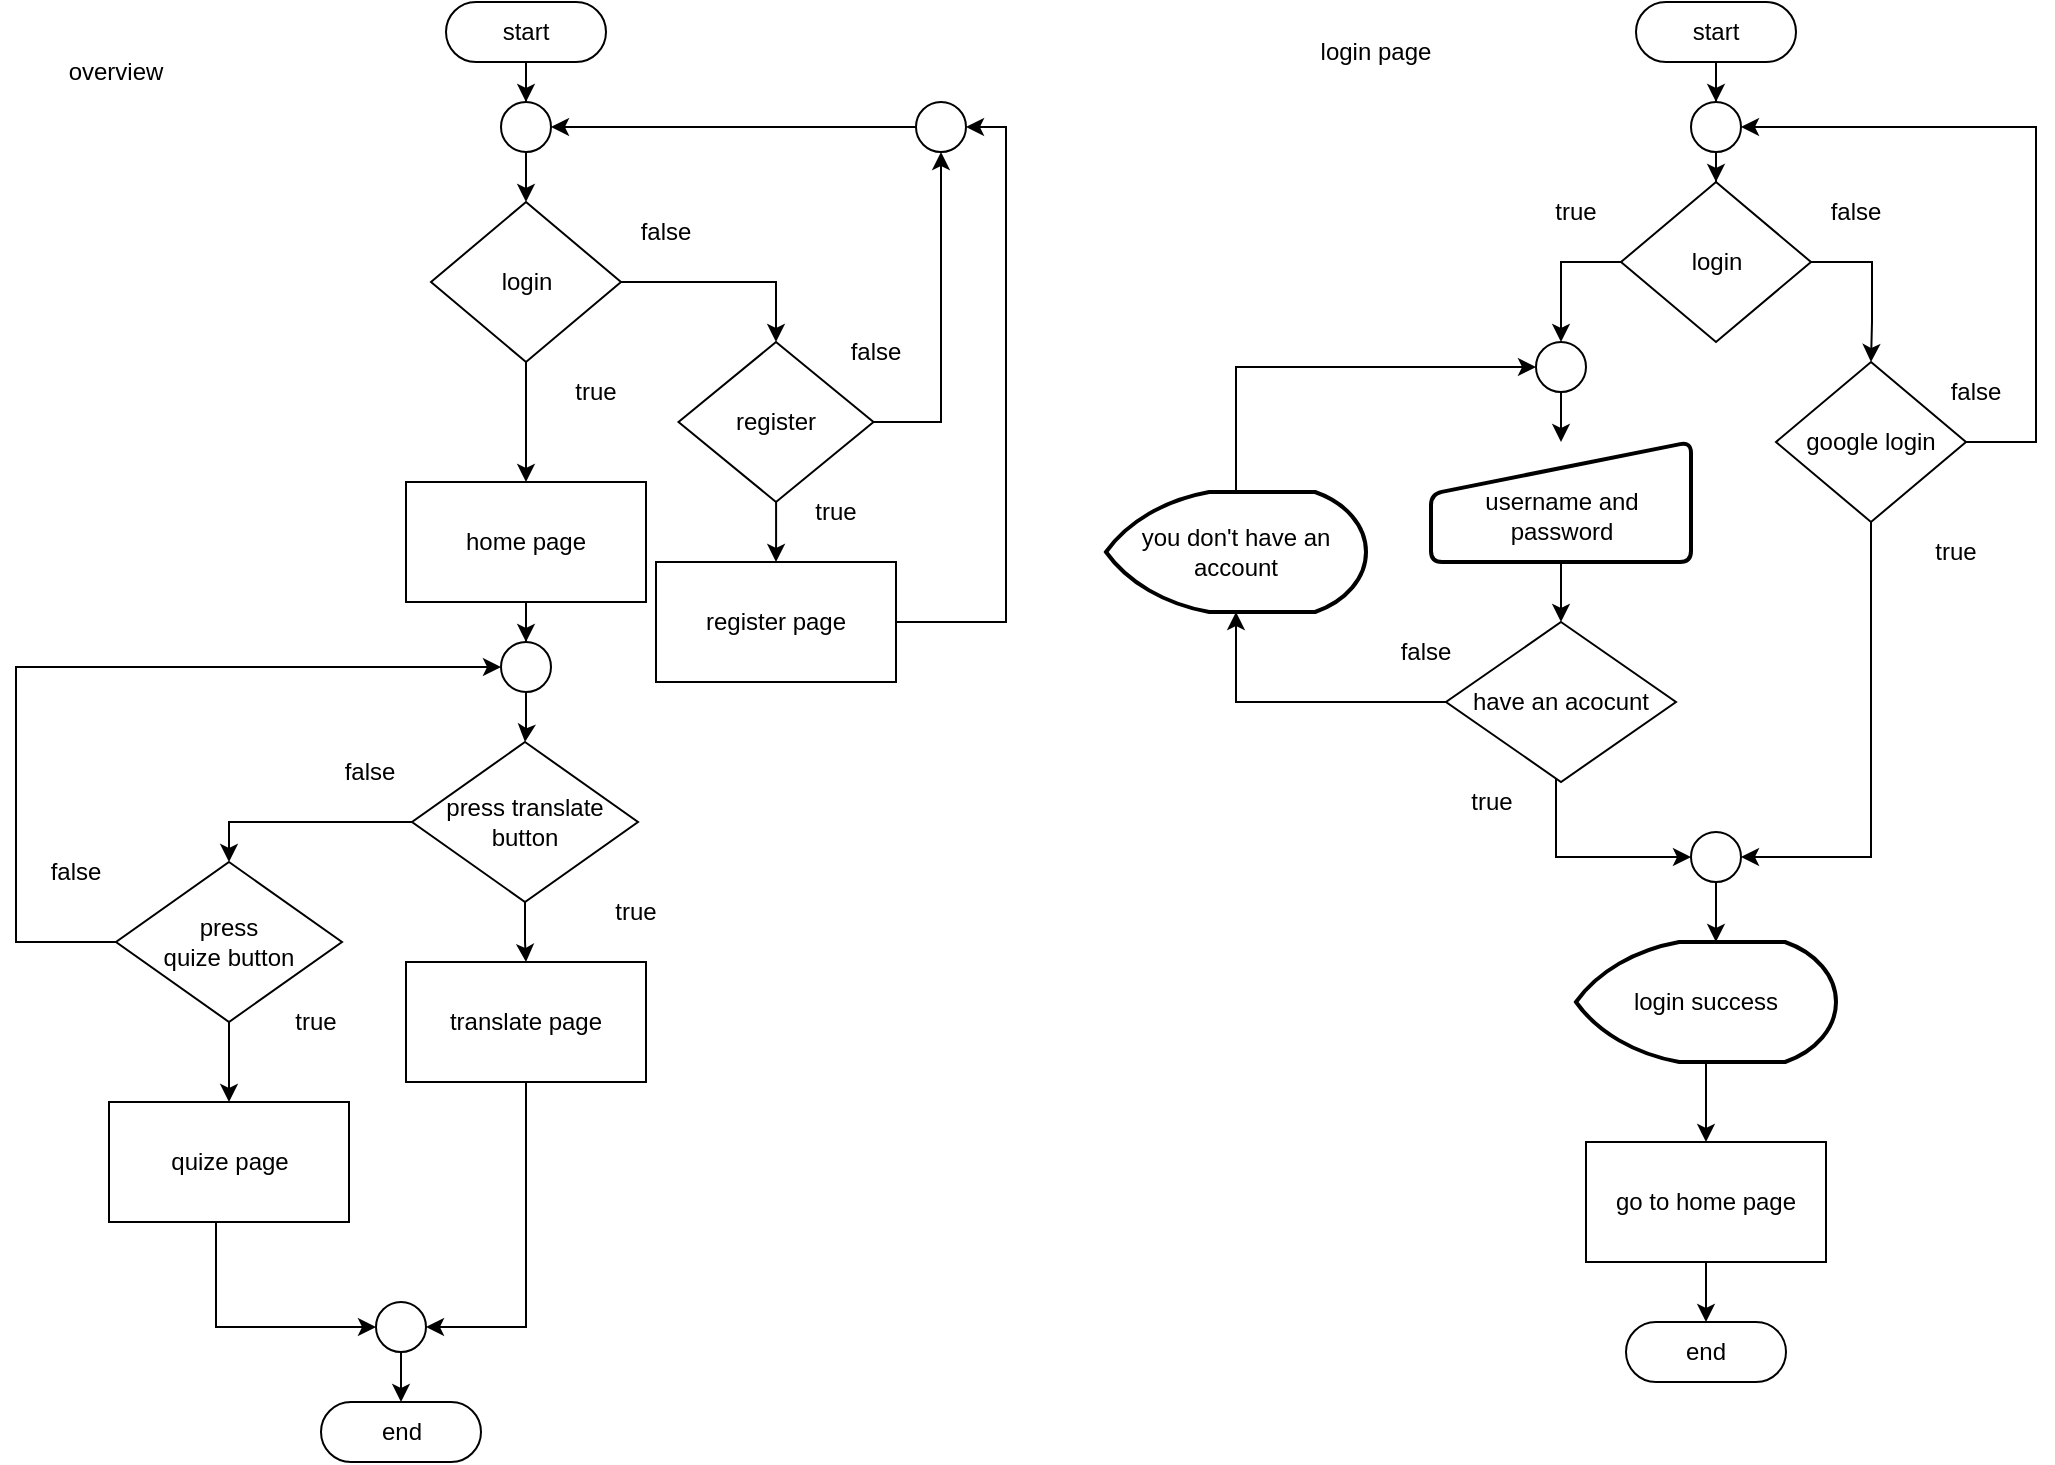 <mxfile version="21.6.5" type="device" pages="4">
  <diagram id="CnWZChiVGVAzHqq9hN5u" name="หน้า-1">
    <mxGraphModel dx="1316" dy="632" grid="1" gridSize="10" guides="1" tooltips="1" connect="1" arrows="1" fold="1" page="1" pageScale="1" pageWidth="1169" pageHeight="827" math="0" shadow="0">
      <root>
        <mxCell id="0" />
        <mxCell id="1" parent="0" />
        <mxCell id="aFffUZDrHi4E1gT503Uq-13" value="" style="edgeStyle=orthogonalEdgeStyle;rounded=0;orthogonalLoop=1;jettySize=auto;html=1;" parent="1" source="aFffUZDrHi4E1gT503Uq-1" target="aFffUZDrHi4E1gT503Uq-12" edge="1">
          <mxGeometry relative="1" as="geometry" />
        </mxCell>
        <mxCell id="aFffUZDrHi4E1gT503Uq-1" value="start" style="html=1;dashed=0;whiteSpace=wrap;shape=mxgraph.dfd.start" parent="1" vertex="1">
          <mxGeometry x="225" y="30" width="80" height="30" as="geometry" />
        </mxCell>
        <mxCell id="aFffUZDrHi4E1gT503Uq-18" style="edgeStyle=orthogonalEdgeStyle;rounded=0;orthogonalLoop=1;jettySize=auto;html=1;entryX=0.5;entryY=0;entryDx=0;entryDy=0;" parent="1" source="aFffUZDrHi4E1gT503Uq-11" target="aFffUZDrHi4E1gT503Uq-15" edge="1">
          <mxGeometry relative="1" as="geometry">
            <Array as="points">
              <mxPoint x="390" y="170" />
            </Array>
          </mxGeometry>
        </mxCell>
        <mxCell id="aFffUZDrHi4E1gT503Uq-30" style="edgeStyle=orthogonalEdgeStyle;rounded=0;orthogonalLoop=1;jettySize=auto;html=1;entryX=0.5;entryY=0;entryDx=0;entryDy=0;" parent="1" source="aFffUZDrHi4E1gT503Uq-11" target="aFffUZDrHi4E1gT503Uq-29" edge="1">
          <mxGeometry relative="1" as="geometry" />
        </mxCell>
        <mxCell id="aFffUZDrHi4E1gT503Uq-11" value="login" style="rhombus;whiteSpace=wrap;html=1;dashed=0;" parent="1" vertex="1">
          <mxGeometry x="217.5" y="130" width="95" height="80" as="geometry" />
        </mxCell>
        <mxCell id="aFffUZDrHi4E1gT503Uq-14" value="" style="edgeStyle=orthogonalEdgeStyle;rounded=0;orthogonalLoop=1;jettySize=auto;html=1;" parent="1" source="aFffUZDrHi4E1gT503Uq-12" target="aFffUZDrHi4E1gT503Uq-11" edge="1">
          <mxGeometry relative="1" as="geometry" />
        </mxCell>
        <mxCell id="aFffUZDrHi4E1gT503Uq-12" value="" style="ellipse;whiteSpace=wrap;html=1;dashed=0;" parent="1" vertex="1">
          <mxGeometry x="252.5" y="80" width="25" height="25" as="geometry" />
        </mxCell>
        <mxCell id="aFffUZDrHi4E1gT503Uq-20" value="" style="edgeStyle=orthogonalEdgeStyle;rounded=0;orthogonalLoop=1;jettySize=auto;html=1;" parent="1" source="aFffUZDrHi4E1gT503Uq-15" target="aFffUZDrHi4E1gT503Uq-19" edge="1">
          <mxGeometry relative="1" as="geometry" />
        </mxCell>
        <mxCell id="aFffUZDrHi4E1gT503Uq-26" style="edgeStyle=orthogonalEdgeStyle;rounded=0;orthogonalLoop=1;jettySize=auto;html=1;entryX=0.5;entryY=1;entryDx=0;entryDy=0;" parent="1" source="aFffUZDrHi4E1gT503Uq-15" target="aFffUZDrHi4E1gT503Uq-25" edge="1">
          <mxGeometry relative="1" as="geometry" />
        </mxCell>
        <mxCell id="aFffUZDrHi4E1gT503Uq-15" value="register" style="rhombus;whiteSpace=wrap;html=1;dashed=0;" parent="1" vertex="1">
          <mxGeometry x="341.25" y="200" width="97.5" height="80" as="geometry" />
        </mxCell>
        <mxCell id="aFffUZDrHi4E1gT503Uq-27" style="edgeStyle=orthogonalEdgeStyle;rounded=0;orthogonalLoop=1;jettySize=auto;html=1;entryX=1;entryY=0.5;entryDx=0;entryDy=0;" parent="1" source="aFffUZDrHi4E1gT503Uq-19" target="aFffUZDrHi4E1gT503Uq-25" edge="1">
          <mxGeometry relative="1" as="geometry" />
        </mxCell>
        <mxCell id="aFffUZDrHi4E1gT503Uq-19" value="register page" style="whiteSpace=wrap;html=1;dashed=0;" parent="1" vertex="1">
          <mxGeometry x="330" y="310" width="120" height="60" as="geometry" />
        </mxCell>
        <mxCell id="aFffUZDrHi4E1gT503Uq-22" value="false" style="text;html=1;strokeColor=none;fillColor=none;align=center;verticalAlign=middle;whiteSpace=wrap;rounded=0;" parent="1" vertex="1">
          <mxGeometry x="410" y="190" width="60" height="30" as="geometry" />
        </mxCell>
        <mxCell id="aFffUZDrHi4E1gT503Uq-23" value="true" style="text;html=1;strokeColor=none;fillColor=none;align=center;verticalAlign=middle;whiteSpace=wrap;rounded=0;" parent="1" vertex="1">
          <mxGeometry x="390" y="270" width="60" height="30" as="geometry" />
        </mxCell>
        <mxCell id="aFffUZDrHi4E1gT503Uq-28" style="edgeStyle=orthogonalEdgeStyle;rounded=0;orthogonalLoop=1;jettySize=auto;html=1;" parent="1" source="aFffUZDrHi4E1gT503Uq-25" target="aFffUZDrHi4E1gT503Uq-12" edge="1">
          <mxGeometry relative="1" as="geometry" />
        </mxCell>
        <mxCell id="aFffUZDrHi4E1gT503Uq-25" value="" style="ellipse;whiteSpace=wrap;html=1;dashed=0;" parent="1" vertex="1">
          <mxGeometry x="460" y="80" width="25" height="25" as="geometry" />
        </mxCell>
        <mxCell id="Nsd4n1SKLrN4dfasVR2u-5" value="" style="edgeStyle=orthogonalEdgeStyle;rounded=0;orthogonalLoop=1;jettySize=auto;html=1;" parent="1" source="aFffUZDrHi4E1gT503Uq-29" target="Nsd4n1SKLrN4dfasVR2u-4" edge="1">
          <mxGeometry relative="1" as="geometry" />
        </mxCell>
        <mxCell id="aFffUZDrHi4E1gT503Uq-29" value="home page" style="whiteSpace=wrap;html=1;dashed=0;" parent="1" vertex="1">
          <mxGeometry x="205" y="270" width="120" height="60" as="geometry" />
        </mxCell>
        <mxCell id="aFffUZDrHi4E1gT503Uq-31" value="true" style="text;html=1;strokeColor=none;fillColor=none;align=center;verticalAlign=middle;whiteSpace=wrap;rounded=0;" parent="1" vertex="1">
          <mxGeometry x="270" y="210" width="60" height="30" as="geometry" />
        </mxCell>
        <mxCell id="aFffUZDrHi4E1gT503Uq-33" value="false" style="text;html=1;strokeColor=none;fillColor=none;align=center;verticalAlign=middle;whiteSpace=wrap;rounded=0;" parent="1" vertex="1">
          <mxGeometry x="305" y="130" width="60" height="30" as="geometry" />
        </mxCell>
        <mxCell id="Nsd4n1SKLrN4dfasVR2u-1" value="" style="edgeStyle=orthogonalEdgeStyle;rounded=0;orthogonalLoop=1;jettySize=auto;html=1;" parent="1" source="aFffUZDrHi4E1gT503Uq-34" target="aFffUZDrHi4E1gT503Uq-38" edge="1">
          <mxGeometry relative="1" as="geometry" />
        </mxCell>
        <mxCell id="Nsd4n1SKLrN4dfasVR2u-3" style="edgeStyle=orthogonalEdgeStyle;rounded=0;orthogonalLoop=1;jettySize=auto;html=1;entryX=0.5;entryY=0;entryDx=0;entryDy=0;" parent="1" source="aFffUZDrHi4E1gT503Uq-34" target="Nsd4n1SKLrN4dfasVR2u-2" edge="1">
          <mxGeometry relative="1" as="geometry">
            <Array as="points">
              <mxPoint x="117" y="440" />
            </Array>
          </mxGeometry>
        </mxCell>
        <mxCell id="aFffUZDrHi4E1gT503Uq-34" value="press translate button" style="rhombus;whiteSpace=wrap;html=1;dashed=0;" parent="1" vertex="1">
          <mxGeometry x="208" y="400" width="113" height="80" as="geometry" />
        </mxCell>
        <mxCell id="aFffUZDrHi4E1gT503Uq-36" value="true" style="text;html=1;strokeColor=none;fillColor=none;align=center;verticalAlign=middle;whiteSpace=wrap;rounded=0;" parent="1" vertex="1">
          <mxGeometry x="290" y="470" width="60" height="30" as="geometry" />
        </mxCell>
        <mxCell id="aFffUZDrHi4E1gT503Uq-37" value="false" style="text;html=1;strokeColor=none;fillColor=none;align=center;verticalAlign=middle;whiteSpace=wrap;rounded=0;" parent="1" vertex="1">
          <mxGeometry x="157" y="400" width="60" height="30" as="geometry" />
        </mxCell>
        <mxCell id="Nsd4n1SKLrN4dfasVR2u-15" style="edgeStyle=orthogonalEdgeStyle;rounded=0;orthogonalLoop=1;jettySize=auto;html=1;entryX=1;entryY=0.5;entryDx=0;entryDy=0;" parent="1" source="aFffUZDrHi4E1gT503Uq-38" target="Nsd4n1SKLrN4dfasVR2u-13" edge="1">
          <mxGeometry relative="1" as="geometry" />
        </mxCell>
        <mxCell id="aFffUZDrHi4E1gT503Uq-38" value="translate page" style="whiteSpace=wrap;html=1;dashed=0;" parent="1" vertex="1">
          <mxGeometry x="205" y="510" width="120" height="60" as="geometry" />
        </mxCell>
        <mxCell id="Nsd4n1SKLrN4dfasVR2u-10" style="edgeStyle=orthogonalEdgeStyle;rounded=0;orthogonalLoop=1;jettySize=auto;html=1;entryX=0;entryY=0.5;entryDx=0;entryDy=0;" parent="1" source="Nsd4n1SKLrN4dfasVR2u-2" target="Nsd4n1SKLrN4dfasVR2u-4" edge="1">
          <mxGeometry relative="1" as="geometry">
            <Array as="points">
              <mxPoint x="10" y="500" />
              <mxPoint x="10" y="363" />
            </Array>
          </mxGeometry>
        </mxCell>
        <mxCell id="Nsd4n1SKLrN4dfasVR2u-12" value="" style="edgeStyle=orthogonalEdgeStyle;rounded=0;orthogonalLoop=1;jettySize=auto;html=1;" parent="1" source="Nsd4n1SKLrN4dfasVR2u-2" target="Nsd4n1SKLrN4dfasVR2u-11" edge="1">
          <mxGeometry relative="1" as="geometry" />
        </mxCell>
        <mxCell id="Nsd4n1SKLrN4dfasVR2u-2" value="press &lt;br&gt;quize button" style="rhombus;whiteSpace=wrap;html=1;dashed=0;" parent="1" vertex="1">
          <mxGeometry x="60" y="460" width="113" height="80" as="geometry" />
        </mxCell>
        <mxCell id="Nsd4n1SKLrN4dfasVR2u-7" value="" style="edgeStyle=orthogonalEdgeStyle;rounded=0;orthogonalLoop=1;jettySize=auto;html=1;" parent="1" source="Nsd4n1SKLrN4dfasVR2u-4" target="aFffUZDrHi4E1gT503Uq-34" edge="1">
          <mxGeometry relative="1" as="geometry" />
        </mxCell>
        <mxCell id="Nsd4n1SKLrN4dfasVR2u-4" value="" style="ellipse;whiteSpace=wrap;html=1;dashed=0;" parent="1" vertex="1">
          <mxGeometry x="252.5" y="350" width="25" height="25" as="geometry" />
        </mxCell>
        <mxCell id="Nsd4n1SKLrN4dfasVR2u-8" value="true" style="text;html=1;strokeColor=none;fillColor=none;align=center;verticalAlign=middle;whiteSpace=wrap;rounded=0;" parent="1" vertex="1">
          <mxGeometry x="130" y="525" width="60" height="30" as="geometry" />
        </mxCell>
        <mxCell id="Nsd4n1SKLrN4dfasVR2u-9" value="false" style="text;html=1;strokeColor=none;fillColor=none;align=center;verticalAlign=middle;whiteSpace=wrap;rounded=0;" parent="1" vertex="1">
          <mxGeometry x="10" y="450" width="60" height="30" as="geometry" />
        </mxCell>
        <mxCell id="Nsd4n1SKLrN4dfasVR2u-14" style="edgeStyle=orthogonalEdgeStyle;rounded=0;orthogonalLoop=1;jettySize=auto;html=1;entryX=0;entryY=0.5;entryDx=0;entryDy=0;" parent="1" source="Nsd4n1SKLrN4dfasVR2u-11" target="Nsd4n1SKLrN4dfasVR2u-13" edge="1">
          <mxGeometry relative="1" as="geometry">
            <Array as="points">
              <mxPoint x="110" y="693" />
            </Array>
          </mxGeometry>
        </mxCell>
        <mxCell id="Nsd4n1SKLrN4dfasVR2u-11" value="quize page" style="whiteSpace=wrap;html=1;dashed=0;" parent="1" vertex="1">
          <mxGeometry x="56.5" y="580" width="120" height="60" as="geometry" />
        </mxCell>
        <mxCell id="Nsd4n1SKLrN4dfasVR2u-17" value="" style="edgeStyle=orthogonalEdgeStyle;rounded=0;orthogonalLoop=1;jettySize=auto;html=1;" parent="1" source="Nsd4n1SKLrN4dfasVR2u-13" target="Nsd4n1SKLrN4dfasVR2u-16" edge="1">
          <mxGeometry relative="1" as="geometry" />
        </mxCell>
        <mxCell id="Nsd4n1SKLrN4dfasVR2u-13" value="" style="ellipse;whiteSpace=wrap;html=1;dashed=0;" parent="1" vertex="1">
          <mxGeometry x="190" y="680" width="25" height="25" as="geometry" />
        </mxCell>
        <mxCell id="Nsd4n1SKLrN4dfasVR2u-16" value="end" style="html=1;dashed=0;whiteSpace=wrap;shape=mxgraph.dfd.start" parent="1" vertex="1">
          <mxGeometry x="162.5" y="730" width="80" height="30" as="geometry" />
        </mxCell>
        <mxCell id="Nsd4n1SKLrN4dfasVR2u-18" value="overview" style="text;html=1;strokeColor=none;fillColor=none;align=center;verticalAlign=middle;whiteSpace=wrap;rounded=0;" parent="1" vertex="1">
          <mxGeometry x="30" y="50" width="60" height="30" as="geometry" />
        </mxCell>
        <mxCell id="Nsd4n1SKLrN4dfasVR2u-19" value="login page" style="text;html=1;strokeColor=none;fillColor=none;align=center;verticalAlign=middle;whiteSpace=wrap;rounded=0;" parent="1" vertex="1">
          <mxGeometry x="660" y="40" width="60" height="30" as="geometry" />
        </mxCell>
        <mxCell id="Nsd4n1SKLrN4dfasVR2u-24" value="" style="edgeStyle=orthogonalEdgeStyle;rounded=0;orthogonalLoop=1;jettySize=auto;html=1;" parent="1" source="Nsd4n1SKLrN4dfasVR2u-20" target="Nsd4n1SKLrN4dfasVR2u-21" edge="1">
          <mxGeometry relative="1" as="geometry" />
        </mxCell>
        <mxCell id="Nsd4n1SKLrN4dfasVR2u-20" value="start" style="html=1;dashed=0;whiteSpace=wrap;shape=mxgraph.dfd.start" parent="1" vertex="1">
          <mxGeometry x="820" y="30" width="80" height="30" as="geometry" />
        </mxCell>
        <mxCell id="Nsd4n1SKLrN4dfasVR2u-37" value="" style="edgeStyle=orthogonalEdgeStyle;rounded=0;orthogonalLoop=1;jettySize=auto;html=1;" parent="1" source="Nsd4n1SKLrN4dfasVR2u-21" target="Nsd4n1SKLrN4dfasVR2u-29" edge="1">
          <mxGeometry relative="1" as="geometry" />
        </mxCell>
        <mxCell id="Nsd4n1SKLrN4dfasVR2u-21" value="" style="ellipse;whiteSpace=wrap;html=1;dashed=0;" parent="1" vertex="1">
          <mxGeometry x="847.5" y="80" width="25" height="25" as="geometry" />
        </mxCell>
        <mxCell id="Nsd4n1SKLrN4dfasVR2u-40" style="edgeStyle=orthogonalEdgeStyle;rounded=0;orthogonalLoop=1;jettySize=auto;html=1;entryX=0.5;entryY=0;entryDx=0;entryDy=0;" parent="1" source="Nsd4n1SKLrN4dfasVR2u-29" target="Nsd4n1SKLrN4dfasVR2u-38" edge="1">
          <mxGeometry relative="1" as="geometry" />
        </mxCell>
        <mxCell id="Nsd4n1SKLrN4dfasVR2u-55" style="edgeStyle=orthogonalEdgeStyle;rounded=0;orthogonalLoop=1;jettySize=auto;html=1;entryX=0.5;entryY=0;entryDx=0;entryDy=0;" parent="1" source="Nsd4n1SKLrN4dfasVR2u-29" target="Nsd4n1SKLrN4dfasVR2u-54" edge="1">
          <mxGeometry relative="1" as="geometry">
            <Array as="points">
              <mxPoint x="938" y="160" />
              <mxPoint x="938" y="190" />
            </Array>
          </mxGeometry>
        </mxCell>
        <mxCell id="Nsd4n1SKLrN4dfasVR2u-29" value="login" style="rhombus;whiteSpace=wrap;html=1;dashed=0;" parent="1" vertex="1">
          <mxGeometry x="812.5" y="120" width="95" height="80" as="geometry" />
        </mxCell>
        <mxCell id="Nsd4n1SKLrN4dfasVR2u-31" value="true" style="text;html=1;strokeColor=none;fillColor=none;align=center;verticalAlign=middle;whiteSpace=wrap;rounded=0;" parent="1" vertex="1">
          <mxGeometry x="760" y="120" width="60" height="30" as="geometry" />
        </mxCell>
        <mxCell id="Nsd4n1SKLrN4dfasVR2u-43" value="" style="edgeStyle=orthogonalEdgeStyle;rounded=0;orthogonalLoop=1;jettySize=auto;html=1;" parent="1" source="Nsd4n1SKLrN4dfasVR2u-36" target="Nsd4n1SKLrN4dfasVR2u-42" edge="1">
          <mxGeometry relative="1" as="geometry" />
        </mxCell>
        <mxCell id="Nsd4n1SKLrN4dfasVR2u-36" value="&lt;br&gt;username and password" style="html=1;strokeWidth=2;shape=manualInput;whiteSpace=wrap;rounded=1;size=26;arcSize=11;" parent="1" vertex="1">
          <mxGeometry x="717.5" y="250" width="130" height="60" as="geometry" />
        </mxCell>
        <mxCell id="Nsd4n1SKLrN4dfasVR2u-41" value="" style="edgeStyle=orthogonalEdgeStyle;rounded=0;orthogonalLoop=1;jettySize=auto;html=1;" parent="1" source="Nsd4n1SKLrN4dfasVR2u-38" target="Nsd4n1SKLrN4dfasVR2u-36" edge="1">
          <mxGeometry relative="1" as="geometry" />
        </mxCell>
        <mxCell id="Nsd4n1SKLrN4dfasVR2u-38" value="" style="ellipse;whiteSpace=wrap;html=1;dashed=0;" parent="1" vertex="1">
          <mxGeometry x="770" y="200" width="25" height="25" as="geometry" />
        </mxCell>
        <mxCell id="Nsd4n1SKLrN4dfasVR2u-49" style="edgeStyle=orthogonalEdgeStyle;rounded=0;orthogonalLoop=1;jettySize=auto;html=1;entryX=0;entryY=0.5;entryDx=0;entryDy=0;" parent="1" source="Nsd4n1SKLrN4dfasVR2u-42" target="Nsd4n1SKLrN4dfasVR2u-47" edge="1">
          <mxGeometry relative="1" as="geometry">
            <Array as="points">
              <mxPoint x="780" y="458" />
            </Array>
          </mxGeometry>
        </mxCell>
        <mxCell id="Nsd4n1SKLrN4dfasVR2u-63" style="edgeStyle=orthogonalEdgeStyle;rounded=0;orthogonalLoop=1;jettySize=auto;html=1;entryX=0.5;entryY=1;entryDx=0;entryDy=0;entryPerimeter=0;" parent="1" source="Nsd4n1SKLrN4dfasVR2u-42" target="Nsd4n1SKLrN4dfasVR2u-62" edge="1">
          <mxGeometry relative="1" as="geometry" />
        </mxCell>
        <mxCell id="Nsd4n1SKLrN4dfasVR2u-42" value="have an acocunt" style="rhombus;whiteSpace=wrap;html=1;dashed=0;" parent="1" vertex="1">
          <mxGeometry x="725" y="340" width="115" height="80" as="geometry" />
        </mxCell>
        <mxCell id="Nsd4n1SKLrN4dfasVR2u-44" value="false" style="text;html=1;strokeColor=none;fillColor=none;align=center;verticalAlign=middle;whiteSpace=wrap;rounded=0;" parent="1" vertex="1">
          <mxGeometry x="685" y="340" width="60" height="30" as="geometry" />
        </mxCell>
        <mxCell id="Nsd4n1SKLrN4dfasVR2u-48" value="" style="edgeStyle=orthogonalEdgeStyle;rounded=0;orthogonalLoop=1;jettySize=auto;html=1;" parent="1" source="Nsd4n1SKLrN4dfasVR2u-47" edge="1">
          <mxGeometry relative="1" as="geometry">
            <mxPoint x="859.947" y="500" as="targetPoint" />
          </mxGeometry>
        </mxCell>
        <mxCell id="Nsd4n1SKLrN4dfasVR2u-47" value="" style="ellipse;whiteSpace=wrap;html=1;dashed=0;" parent="1" vertex="1">
          <mxGeometry x="847.5" y="445" width="25" height="25" as="geometry" />
        </mxCell>
        <mxCell id="Nsd4n1SKLrN4dfasVR2u-53" value="true" style="text;html=1;strokeColor=none;fillColor=none;align=center;verticalAlign=middle;whiteSpace=wrap;rounded=0;" parent="1" vertex="1">
          <mxGeometry x="717.5" y="415" width="60" height="30" as="geometry" />
        </mxCell>
        <mxCell id="Nsd4n1SKLrN4dfasVR2u-57" style="edgeStyle=orthogonalEdgeStyle;rounded=0;orthogonalLoop=1;jettySize=auto;html=1;entryX=1;entryY=0.5;entryDx=0;entryDy=0;" parent="1" source="Nsd4n1SKLrN4dfasVR2u-54" target="Nsd4n1SKLrN4dfasVR2u-21" edge="1">
          <mxGeometry relative="1" as="geometry">
            <Array as="points">
              <mxPoint x="1020" y="250" />
              <mxPoint x="1020" y="93" />
            </Array>
          </mxGeometry>
        </mxCell>
        <mxCell id="Nsd4n1SKLrN4dfasVR2u-61" style="edgeStyle=orthogonalEdgeStyle;rounded=0;orthogonalLoop=1;jettySize=auto;html=1;entryX=1;entryY=0.5;entryDx=0;entryDy=0;" parent="1" source="Nsd4n1SKLrN4dfasVR2u-54" target="Nsd4n1SKLrN4dfasVR2u-47" edge="1">
          <mxGeometry relative="1" as="geometry">
            <Array as="points">
              <mxPoint x="938" y="458" />
            </Array>
          </mxGeometry>
        </mxCell>
        <mxCell id="Nsd4n1SKLrN4dfasVR2u-54" value="google login" style="rhombus;whiteSpace=wrap;html=1;dashed=0;" parent="1" vertex="1">
          <mxGeometry x="890" y="210" width="95" height="80" as="geometry" />
        </mxCell>
        <mxCell id="Nsd4n1SKLrN4dfasVR2u-56" value="false" style="text;html=1;strokeColor=none;fillColor=none;align=center;verticalAlign=middle;whiteSpace=wrap;rounded=0;" parent="1" vertex="1">
          <mxGeometry x="900" y="120" width="60" height="30" as="geometry" />
        </mxCell>
        <mxCell id="Nsd4n1SKLrN4dfasVR2u-58" value="false" style="text;html=1;strokeColor=none;fillColor=none;align=center;verticalAlign=middle;whiteSpace=wrap;rounded=0;" parent="1" vertex="1">
          <mxGeometry x="960" y="210" width="60" height="30" as="geometry" />
        </mxCell>
        <mxCell id="Nsd4n1SKLrN4dfasVR2u-60" value="true" style="text;html=1;strokeColor=none;fillColor=none;align=center;verticalAlign=middle;whiteSpace=wrap;rounded=0;" parent="1" vertex="1">
          <mxGeometry x="950" y="290" width="60" height="30" as="geometry" />
        </mxCell>
        <mxCell id="Nsd4n1SKLrN4dfasVR2u-64" style="edgeStyle=orthogonalEdgeStyle;rounded=0;orthogonalLoop=1;jettySize=auto;html=1;entryX=0;entryY=0.5;entryDx=0;entryDy=0;" parent="1" source="Nsd4n1SKLrN4dfasVR2u-62" target="Nsd4n1SKLrN4dfasVR2u-38" edge="1">
          <mxGeometry relative="1" as="geometry">
            <Array as="points">
              <mxPoint x="620" y="213" />
            </Array>
          </mxGeometry>
        </mxCell>
        <mxCell id="Nsd4n1SKLrN4dfasVR2u-62" value="you don&#39;t have an account" style="strokeWidth=2;html=1;shape=mxgraph.flowchart.display;whiteSpace=wrap;" parent="1" vertex="1">
          <mxGeometry x="555" y="275" width="130" height="60" as="geometry" />
        </mxCell>
        <mxCell id="2hp-tQJ8LJGfdVmx34ug-35" value="" style="edgeStyle=orthogonalEdgeStyle;rounded=0;orthogonalLoop=1;jettySize=auto;html=1;" parent="1" source="2hp-tQJ8LJGfdVmx34ug-31" target="2hp-tQJ8LJGfdVmx34ug-33" edge="1">
          <mxGeometry relative="1" as="geometry" />
        </mxCell>
        <mxCell id="2hp-tQJ8LJGfdVmx34ug-31" value="login success" style="strokeWidth=2;html=1;shape=mxgraph.flowchart.display;whiteSpace=wrap;" parent="1" vertex="1">
          <mxGeometry x="790" y="500" width="130" height="60" as="geometry" />
        </mxCell>
        <mxCell id="2hp-tQJ8LJGfdVmx34ug-32" value="" style="edgeStyle=orthogonalEdgeStyle;rounded=0;orthogonalLoop=1;jettySize=auto;html=1;" parent="1" source="2hp-tQJ8LJGfdVmx34ug-33" target="2hp-tQJ8LJGfdVmx34ug-34" edge="1">
          <mxGeometry relative="1" as="geometry" />
        </mxCell>
        <mxCell id="2hp-tQJ8LJGfdVmx34ug-33" value="go to home page" style="whiteSpace=wrap;html=1;dashed=0;" parent="1" vertex="1">
          <mxGeometry x="795" y="600" width="120" height="60" as="geometry" />
        </mxCell>
        <mxCell id="2hp-tQJ8LJGfdVmx34ug-34" value="end" style="html=1;dashed=0;whiteSpace=wrap;shape=mxgraph.dfd.start" parent="1" vertex="1">
          <mxGeometry x="815" y="690" width="80" height="30" as="geometry" />
        </mxCell>
      </root>
    </mxGraphModel>
  </diagram>
  <diagram id="fCtmos_4eliQUGM157kp" name="หน้า-2">
    <mxGraphModel dx="1316" dy="-195" grid="1" gridSize="10" guides="1" tooltips="1" connect="1" arrows="1" fold="1" page="1" pageScale="1" pageWidth="1169" pageHeight="827" math="0" shadow="0">
      <root>
        <mxCell id="0" />
        <mxCell id="1" parent="0" />
        <mxCell id="G6O90No9IarGGcpavoU6-1" value="register page" style="text;html=1;strokeColor=none;fillColor=none;align=center;verticalAlign=middle;whiteSpace=wrap;rounded=0;" parent="1" vertex="1">
          <mxGeometry x="10" y="850" width="80" height="30" as="geometry" />
        </mxCell>
        <mxCell id="G6O90No9IarGGcpavoU6-2" value="" style="edgeStyle=orthogonalEdgeStyle;rounded=0;orthogonalLoop=1;jettySize=auto;html=1;" parent="1" source="G6O90No9IarGGcpavoU6-3" target="G6O90No9IarGGcpavoU6-5" edge="1">
          <mxGeometry relative="1" as="geometry" />
        </mxCell>
        <mxCell id="G6O90No9IarGGcpavoU6-3" value="start" style="html=1;dashed=0;whiteSpace=wrap;shape=mxgraph.dfd.start" parent="1" vertex="1">
          <mxGeometry x="124.87" y="850" width="80" height="30" as="geometry" />
        </mxCell>
        <mxCell id="G6O90No9IarGGcpavoU6-4" value="" style="edgeStyle=orthogonalEdgeStyle;rounded=0;orthogonalLoop=1;jettySize=auto;html=1;" parent="1" source="G6O90No9IarGGcpavoU6-5" target="G6O90No9IarGGcpavoU6-7" edge="1">
          <mxGeometry relative="1" as="geometry" />
        </mxCell>
        <mxCell id="G6O90No9IarGGcpavoU6-5" value="" style="ellipse;whiteSpace=wrap;html=1;dashed=0;" parent="1" vertex="1">
          <mxGeometry x="152.37" y="900" width="25" height="25" as="geometry" />
        </mxCell>
        <mxCell id="G6O90No9IarGGcpavoU6-6" value="" style="edgeStyle=orthogonalEdgeStyle;rounded=0;orthogonalLoop=1;jettySize=auto;html=1;" parent="1" source="G6O90No9IarGGcpavoU6-7" target="G6O90No9IarGGcpavoU6-10" edge="1">
          <mxGeometry relative="1" as="geometry" />
        </mxCell>
        <mxCell id="G6O90No9IarGGcpavoU6-7" value="&lt;br&gt;username, email and password" style="html=1;strokeWidth=2;shape=manualInput;whiteSpace=wrap;rounded=1;size=26;arcSize=11;" parent="1" vertex="1">
          <mxGeometry x="99.87" y="950" width="130" height="60" as="geometry" />
        </mxCell>
        <mxCell id="G6O90No9IarGGcpavoU6-8" value="" style="edgeStyle=orthogonalEdgeStyle;rounded=0;orthogonalLoop=1;jettySize=auto;html=1;" parent="1" source="G6O90No9IarGGcpavoU6-10" target="G6O90No9IarGGcpavoU6-14" edge="1">
          <mxGeometry relative="1" as="geometry" />
        </mxCell>
        <mxCell id="G6O90No9IarGGcpavoU6-9" value="" style="edgeStyle=orthogonalEdgeStyle;rounded=0;orthogonalLoop=1;jettySize=auto;html=1;" parent="1" source="G6O90No9IarGGcpavoU6-10" edge="1">
          <mxGeometry relative="1" as="geometry">
            <mxPoint x="164.895" y="1190" as="targetPoint" />
          </mxGeometry>
        </mxCell>
        <mxCell id="G6O90No9IarGGcpavoU6-10" value="username or email is already exists" style="rhombus;whiteSpace=wrap;html=1;dashed=0;" parent="1" vertex="1">
          <mxGeometry x="90.37" y="1050" width="149.5" height="90" as="geometry" />
        </mxCell>
        <mxCell id="G6O90No9IarGGcpavoU6-11" value="false" style="text;html=1;strokeColor=none;fillColor=none;align=center;verticalAlign=middle;whiteSpace=wrap;rounded=0;" parent="1" vertex="1">
          <mxGeometry x="94.87" y="1140" width="60" height="30" as="geometry" />
        </mxCell>
        <mxCell id="G6O90No9IarGGcpavoU6-12" value="true" style="text;html=1;strokeColor=none;fillColor=none;align=center;verticalAlign=middle;whiteSpace=wrap;rounded=0;" parent="1" vertex="1">
          <mxGeometry x="229.87" y="1040" width="60" height="30" as="geometry" />
        </mxCell>
        <mxCell id="G6O90No9IarGGcpavoU6-13" style="edgeStyle=orthogonalEdgeStyle;rounded=0;orthogonalLoop=1;jettySize=auto;html=1;entryX=1;entryY=0.5;entryDx=0;entryDy=0;" parent="1" source="G6O90No9IarGGcpavoU6-14" target="G6O90No9IarGGcpavoU6-5" edge="1">
          <mxGeometry relative="1" as="geometry">
            <Array as="points">
              <mxPoint x="359.87" y="913" />
            </Array>
          </mxGeometry>
        </mxCell>
        <mxCell id="G6O90No9IarGGcpavoU6-14" value="username or email is already exists" style="strokeWidth=2;html=1;shape=mxgraph.flowchart.display;whiteSpace=wrap;" parent="1" vertex="1">
          <mxGeometry x="279.87" y="1065" width="149.75" height="60" as="geometry" />
        </mxCell>
        <mxCell id="G6O90No9IarGGcpavoU6-15" value="translate page" style="text;html=1;strokeColor=none;fillColor=none;align=center;verticalAlign=middle;whiteSpace=wrap;rounded=0;" parent="1" vertex="1">
          <mxGeometry x="460.5" y="850" width="80" height="30" as="geometry" />
        </mxCell>
        <mxCell id="G6O90No9IarGGcpavoU6-16" value="" style="edgeStyle=orthogonalEdgeStyle;rounded=0;orthogonalLoop=1;jettySize=auto;html=1;" parent="1" source="G6O90No9IarGGcpavoU6-17" target="G6O90No9IarGGcpavoU6-19" edge="1">
          <mxGeometry relative="1" as="geometry" />
        </mxCell>
        <mxCell id="G6O90No9IarGGcpavoU6-17" value="start" style="html=1;dashed=0;whiteSpace=wrap;shape=mxgraph.dfd.start" parent="1" vertex="1">
          <mxGeometry x="575.25" y="845" width="80" height="30" as="geometry" />
        </mxCell>
        <mxCell id="G6O90No9IarGGcpavoU6-18" value="" style="edgeStyle=orthogonalEdgeStyle;rounded=0;orthogonalLoop=1;jettySize=auto;html=1;" parent="1" source="G6O90No9IarGGcpavoU6-19" edge="1">
          <mxGeometry relative="1" as="geometry">
            <mxPoint x="615.224" y="955.019" as="targetPoint" />
          </mxGeometry>
        </mxCell>
        <mxCell id="G6O90No9IarGGcpavoU6-19" value="" style="ellipse;whiteSpace=wrap;html=1;dashed=0;" parent="1" vertex="1">
          <mxGeometry x="602.75" y="895" width="25" height="25" as="geometry" />
        </mxCell>
        <mxCell id="G6O90No9IarGGcpavoU6-20" value="" style="edgeStyle=orthogonalEdgeStyle;rounded=0;orthogonalLoop=1;jettySize=auto;html=1;" parent="1" source="G6O90No9IarGGcpavoU6-21" target="G6O90No9IarGGcpavoU6-22" edge="1">
          <mxGeometry relative="1" as="geometry" />
        </mxCell>
        <mxCell id="G6O90No9IarGGcpavoU6-21" value="create account success" style="strokeWidth=2;html=1;shape=mxgraph.flowchart.display;whiteSpace=wrap;" parent="1" vertex="1">
          <mxGeometry x="94.99" y="1290" width="149.75" height="60" as="geometry" />
        </mxCell>
        <mxCell id="G6O90No9IarGGcpavoU6-22" value="end" style="html=1;dashed=0;whiteSpace=wrap;shape=mxgraph.dfd.start" parent="1" vertex="1">
          <mxGeometry x="130.11" y="1390" width="80" height="30" as="geometry" />
        </mxCell>
        <mxCell id="G6O90No9IarGGcpavoU6-23" value="" style="edgeStyle=orthogonalEdgeStyle;rounded=0;orthogonalLoop=1;jettySize=auto;html=1;" parent="1" source="G6O90No9IarGGcpavoU6-24" target="G6O90No9IarGGcpavoU6-21" edge="1">
          <mxGeometry relative="1" as="geometry" />
        </mxCell>
        <mxCell id="G6O90No9IarGGcpavoU6-24" value="create account" style="whiteSpace=wrap;html=1;dashed=0;" parent="1" vertex="1">
          <mxGeometry x="109.87" y="1190" width="120" height="60" as="geometry" />
        </mxCell>
        <mxCell id="G6O90No9IarGGcpavoU6-25" value="" style="edgeStyle=orthogonalEdgeStyle;rounded=0;orthogonalLoop=1;jettySize=auto;html=1;" parent="1" source="G6O90No9IarGGcpavoU6-26" target="G6O90No9IarGGcpavoU6-29" edge="1">
          <mxGeometry relative="1" as="geometry" />
        </mxCell>
        <mxCell id="G6O90No9IarGGcpavoU6-26" value="from &#39;en&#39; to &#39;th&#39;" style="whiteSpace=wrap;html=1;dashed=0;" parent="1" vertex="1">
          <mxGeometry x="555.25" y="955" width="120" height="60" as="geometry" />
        </mxCell>
        <mxCell id="G6O90No9IarGGcpavoU6-27" value="" style="edgeStyle=orthogonalEdgeStyle;rounded=0;orthogonalLoop=1;jettySize=auto;html=1;" parent="1" source="G6O90No9IarGGcpavoU6-29" target="G6O90No9IarGGcpavoU6-31" edge="1">
          <mxGeometry relative="1" as="geometry" />
        </mxCell>
        <mxCell id="G6O90No9IarGGcpavoU6-28" value="" style="edgeStyle=orthogonalEdgeStyle;rounded=0;orthogonalLoop=1;jettySize=auto;html=1;" parent="1" source="G6O90No9IarGGcpavoU6-29" target="G6O90No9IarGGcpavoU6-39" edge="1">
          <mxGeometry relative="1" as="geometry" />
        </mxCell>
        <mxCell id="G6O90No9IarGGcpavoU6-29" value="press change &lt;br&gt;language button" style="rhombus;whiteSpace=wrap;html=1;dashed=0;" parent="1" vertex="1">
          <mxGeometry x="540.5" y="1055" width="149.5" height="90" as="geometry" />
        </mxCell>
        <mxCell id="G6O90No9IarGGcpavoU6-30" value="" style="edgeStyle=orthogonalEdgeStyle;rounded=0;orthogonalLoop=1;jettySize=auto;html=1;" parent="1" source="G6O90No9IarGGcpavoU6-31" target="G6O90No9IarGGcpavoU6-35" edge="1">
          <mxGeometry relative="1" as="geometry" />
        </mxCell>
        <mxCell id="G6O90No9IarGGcpavoU6-31" value="from &#39;th&#39; to &#39;en&#39;" style="whiteSpace=wrap;html=1;dashed=0;" parent="1" vertex="1">
          <mxGeometry x="746.25" y="1070" width="120" height="60" as="geometry" />
        </mxCell>
        <mxCell id="G6O90No9IarGGcpavoU6-32" value="true" style="text;html=1;strokeColor=none;fillColor=none;align=center;verticalAlign=middle;whiteSpace=wrap;rounded=0;" parent="1" vertex="1">
          <mxGeometry x="678.75" y="1065" width="60" height="30" as="geometry" />
        </mxCell>
        <mxCell id="G6O90No9IarGGcpavoU6-33" style="edgeStyle=orthogonalEdgeStyle;rounded=0;orthogonalLoop=1;jettySize=auto;html=1;entryX=1;entryY=0.5;entryDx=0;entryDy=0;" parent="1" source="G6O90No9IarGGcpavoU6-35" target="G6O90No9IarGGcpavoU6-19" edge="1">
          <mxGeometry relative="1" as="geometry">
            <Array as="points">
              <mxPoint x="983.75" y="908" />
            </Array>
          </mxGeometry>
        </mxCell>
        <mxCell id="G6O90No9IarGGcpavoU6-34" style="edgeStyle=orthogonalEdgeStyle;rounded=0;orthogonalLoop=1;jettySize=auto;html=1;entryX=1;entryY=0.5;entryDx=0;entryDy=0;" parent="1" source="G6O90No9IarGGcpavoU6-35" target="G6O90No9IarGGcpavoU6-39" edge="1">
          <mxGeometry relative="1" as="geometry">
            <Array as="points">
              <mxPoint x="983.75" y="1188" />
              <mxPoint x="768.75" y="1188" />
            </Array>
          </mxGeometry>
        </mxCell>
        <mxCell id="G6O90No9IarGGcpavoU6-35" value="press change &lt;br&gt;language button" style="rhombus;whiteSpace=wrap;html=1;dashed=0;" parent="1" vertex="1">
          <mxGeometry x="908.75" y="1055" width="149.5" height="90" as="geometry" />
        </mxCell>
        <mxCell id="G6O90No9IarGGcpavoU6-36" value="true" style="text;html=1;strokeColor=none;fillColor=none;align=center;verticalAlign=middle;whiteSpace=wrap;rounded=0;" parent="1" vertex="1">
          <mxGeometry x="908.75" y="1035" width="60" height="30" as="geometry" />
        </mxCell>
        <mxCell id="G6O90No9IarGGcpavoU6-37" value="false" style="text;html=1;strokeColor=none;fillColor=none;align=center;verticalAlign=middle;whiteSpace=wrap;rounded=0;" parent="1" vertex="1">
          <mxGeometry x="998.25" y="1155" width="60" height="30" as="geometry" />
        </mxCell>
        <mxCell id="G6O90No9IarGGcpavoU6-38" value="" style="edgeStyle=orthogonalEdgeStyle;rounded=0;orthogonalLoop=1;jettySize=auto;html=1;" parent="1" source="G6O90No9IarGGcpavoU6-39" target="G6O90No9IarGGcpavoU6-42" edge="1">
          <mxGeometry relative="1" as="geometry" />
        </mxCell>
        <mxCell id="G6O90No9IarGGcpavoU6-39" value="" style="ellipse;whiteSpace=wrap;html=1;dashed=0;" parent="1" vertex="1">
          <mxGeometry x="603.75" y="1175" width="25" height="25" as="geometry" />
        </mxCell>
        <mxCell id="G6O90No9IarGGcpavoU6-40" value="false" style="text;html=1;strokeColor=none;fillColor=none;align=center;verticalAlign=middle;whiteSpace=wrap;rounded=0;" parent="1" vertex="1">
          <mxGeometry x="638.75" y="1145" width="60" height="30" as="geometry" />
        </mxCell>
        <mxCell id="G6O90No9IarGGcpavoU6-41" value="" style="edgeStyle=orthogonalEdgeStyle;rounded=0;orthogonalLoop=1;jettySize=auto;html=1;" parent="1" source="G6O90No9IarGGcpavoU6-42" target="G6O90No9IarGGcpavoU6-44" edge="1">
          <mxGeometry relative="1" as="geometry" />
        </mxCell>
        <mxCell id="G6O90No9IarGGcpavoU6-42" value="input text&amp;nbsp;" style="html=1;strokeWidth=2;shape=manualInput;whiteSpace=wrap;rounded=1;size=26;arcSize=11;" parent="1" vertex="1">
          <mxGeometry x="550.25" y="1226" width="130" height="60" as="geometry" />
        </mxCell>
        <mxCell id="G6O90No9IarGGcpavoU6-43" value="" style="edgeStyle=orthogonalEdgeStyle;rounded=0;orthogonalLoop=1;jettySize=auto;html=1;" parent="1" source="G6O90No9IarGGcpavoU6-44" target="G6O90No9IarGGcpavoU6-46" edge="1">
          <mxGeometry relative="1" as="geometry" />
        </mxCell>
        <mxCell id="G6O90No9IarGGcpavoU6-44" value="translate" style="whiteSpace=wrap;html=1;dashed=0;" parent="1" vertex="1">
          <mxGeometry x="555.25" y="1325" width="120" height="60" as="geometry" />
        </mxCell>
        <mxCell id="G6O90No9IarGGcpavoU6-45" value="" style="edgeStyle=orthogonalEdgeStyle;rounded=0;orthogonalLoop=1;jettySize=auto;html=1;" parent="1" source="G6O90No9IarGGcpavoU6-46" target="G6O90No9IarGGcpavoU6-49" edge="1">
          <mxGeometry relative="1" as="geometry" />
        </mxCell>
        <mxCell id="G6O90No9IarGGcpavoU6-46" value="output text" style="strokeWidth=2;html=1;shape=mxgraph.flowchart.display;whiteSpace=wrap;" parent="1" vertex="1">
          <mxGeometry x="540.25" y="1425" width="149.75" height="60" as="geometry" />
        </mxCell>
        <mxCell id="G6O90No9IarGGcpavoU6-47" value="" style="edgeStyle=orthogonalEdgeStyle;rounded=0;orthogonalLoop=1;jettySize=auto;html=1;" parent="1" source="G6O90No9IarGGcpavoU6-49" target="G6O90No9IarGGcpavoU6-52" edge="1">
          <mxGeometry relative="1" as="geometry" />
        </mxCell>
        <mxCell id="G6O90No9IarGGcpavoU6-48" style="edgeStyle=orthogonalEdgeStyle;rounded=0;orthogonalLoop=1;jettySize=auto;html=1;entryX=0;entryY=0.5;entryDx=0;entryDy=0;" parent="1" source="G6O90No9IarGGcpavoU6-49" target="G6O90No9IarGGcpavoU6-39" edge="1">
          <mxGeometry relative="1" as="geometry">
            <Array as="points">
              <mxPoint x="480" y="1560" />
              <mxPoint x="480" y="1187" />
            </Array>
          </mxGeometry>
        </mxCell>
        <mxCell id="G6O90No9IarGGcpavoU6-49" value="press save button" style="rhombus;whiteSpace=wrap;html=1;dashed=0;" parent="1" vertex="1">
          <mxGeometry x="540.25" y="1515" width="149.5" height="90" as="geometry" />
        </mxCell>
        <mxCell id="G6O90No9IarGGcpavoU6-50" value="true" style="text;html=1;strokeColor=none;fillColor=none;align=center;verticalAlign=middle;whiteSpace=wrap;rounded=0;" parent="1" vertex="1">
          <mxGeometry x="690" y="1515" width="60" height="30" as="geometry" />
        </mxCell>
        <mxCell id="G6O90No9IarGGcpavoU6-51" value="" style="edgeStyle=orthogonalEdgeStyle;rounded=0;orthogonalLoop=1;jettySize=auto;html=1;" parent="1" source="G6O90No9IarGGcpavoU6-52" target="G6O90No9IarGGcpavoU6-54" edge="1">
          <mxGeometry relative="1" as="geometry" />
        </mxCell>
        <mxCell id="G6O90No9IarGGcpavoU6-52" value="save output text to database" style="whiteSpace=wrap;html=1;dashed=0;" parent="1" vertex="1">
          <mxGeometry x="750" y="1530" width="120" height="60" as="geometry" />
        </mxCell>
        <mxCell id="G6O90No9IarGGcpavoU6-53" value="false" style="text;html=1;strokeColor=none;fillColor=none;align=center;verticalAlign=middle;whiteSpace=wrap;rounded=0;" parent="1" vertex="1">
          <mxGeometry x="480.5" y="1515" width="60" height="30" as="geometry" />
        </mxCell>
        <mxCell id="G6O90No9IarGGcpavoU6-54" value="end" style="html=1;dashed=0;whiteSpace=wrap;shape=mxgraph.dfd.start" parent="1" vertex="1">
          <mxGeometry x="930" y="1545" width="80" height="30" as="geometry" />
        </mxCell>
      </root>
    </mxGraphModel>
  </diagram>
  <diagram id="05A-1Bh3evaTUE3fltBS" name="หน้า-3">
    <mxGraphModel dx="147" dy="632" grid="1" gridSize="10" guides="1" tooltips="1" connect="1" arrows="1" fold="1" page="1" pageScale="1" pageWidth="1169" pageHeight="827" math="0" shadow="0">
      <root>
        <mxCell id="0" />
        <mxCell id="1" parent="0" />
        <mxCell id="TlACnTVOuMCUWhi7SIKy-1" value="quize page" style="text;html=1;strokeColor=none;fillColor=none;align=center;verticalAlign=middle;whiteSpace=wrap;rounded=0;" parent="1" vertex="1">
          <mxGeometry x="1169" width="90" height="30" as="geometry" />
        </mxCell>
        <mxCell id="TlACnTVOuMCUWhi7SIKy-2" value="" style="edgeStyle=orthogonalEdgeStyle;rounded=0;orthogonalLoop=1;jettySize=auto;html=1;" parent="1" source="TlACnTVOuMCUWhi7SIKy-3" target="TlACnTVOuMCUWhi7SIKy-5" edge="1">
          <mxGeometry relative="1" as="geometry" />
        </mxCell>
        <mxCell id="TlACnTVOuMCUWhi7SIKy-3" value="start" style="html=1;dashed=0;whiteSpace=wrap;shape=mxgraph.dfd.start" parent="1" vertex="1">
          <mxGeometry x="1195" y="34" width="80" height="30" as="geometry" />
        </mxCell>
        <mxCell id="TlACnTVOuMCUWhi7SIKy-4" value="" style="edgeStyle=orthogonalEdgeStyle;rounded=0;orthogonalLoop=1;jettySize=auto;html=1;" parent="1" source="TlACnTVOuMCUWhi7SIKy-5" target="TlACnTVOuMCUWhi7SIKy-8" edge="1">
          <mxGeometry relative="1" as="geometry" />
        </mxCell>
        <mxCell id="TlACnTVOuMCUWhi7SIKy-5" value="" style="ellipse;whiteSpace=wrap;html=1;dashed=0;" parent="1" vertex="1">
          <mxGeometry x="1222.5" y="84" width="25" height="25" as="geometry" />
        </mxCell>
        <mxCell id="TlACnTVOuMCUWhi7SIKy-7" value="" style="edgeStyle=orthogonalEdgeStyle;rounded=0;orthogonalLoop=1;jettySize=auto;html=1;" parent="1" source="TlACnTVOuMCUWhi7SIKy-8" target="TlACnTVOuMCUWhi7SIKy-18" edge="1">
          <mxGeometry relative="1" as="geometry" />
        </mxCell>
        <mxCell id="uMgolFPWroLTWdAqvAxS-3" value="" style="edgeStyle=orthogonalEdgeStyle;rounded=0;orthogonalLoop=1;jettySize=auto;html=1;" edge="1" parent="1" source="TlACnTVOuMCUWhi7SIKy-8" target="TlACnTVOuMCUWhi7SIKy-15">
          <mxGeometry relative="1" as="geometry" />
        </mxCell>
        <mxCell id="TlACnTVOuMCUWhi7SIKy-8" value="review mode" style="rhombus;whiteSpace=wrap;html=1;dashed=0;" parent="1" vertex="1">
          <mxGeometry x="1180" y="134" width="108.75" height="80" as="geometry" />
        </mxCell>
        <mxCell id="TlACnTVOuMCUWhi7SIKy-12" value="false" style="text;html=1;strokeColor=none;fillColor=none;align=center;verticalAlign=middle;whiteSpace=wrap;rounded=0;" parent="1" vertex="1">
          <mxGeometry x="1169" y="214" width="60" height="30" as="geometry" />
        </mxCell>
        <mxCell id="TlACnTVOuMCUWhi7SIKy-13" value="" style="edgeStyle=orthogonalEdgeStyle;rounded=0;orthogonalLoop=1;jettySize=auto;html=1;" parent="1" source="TlACnTVOuMCUWhi7SIKy-15" target="TlACnTVOuMCUWhi7SIKy-22" edge="1">
          <mxGeometry relative="1" as="geometry" />
        </mxCell>
        <mxCell id="TlACnTVOuMCUWhi7SIKy-14" value="" style="edgeStyle=orthogonalEdgeStyle;rounded=0;orthogonalLoop=1;jettySize=auto;html=1;" parent="1" source="TlACnTVOuMCUWhi7SIKy-15" target="TlACnTVOuMCUWhi7SIKy-95" edge="1">
          <mxGeometry relative="1" as="geometry" />
        </mxCell>
        <mxCell id="TlACnTVOuMCUWhi7SIKy-15" value="wrong answer mode" style="rhombus;whiteSpace=wrap;html=1;dashed=0;" parent="1" vertex="1">
          <mxGeometry x="1181.25" y="274" width="107.5" height="80" as="geometry" />
        </mxCell>
        <mxCell id="uMgolFPWroLTWdAqvAxS-4" style="edgeStyle=orthogonalEdgeStyle;rounded=0;orthogonalLoop=1;jettySize=auto;html=1;entryX=0.5;entryY=0;entryDx=0;entryDy=0;" edge="1" parent="1" source="TlACnTVOuMCUWhi7SIKy-18" target="TlACnTVOuMCUWhi7SIKy-29">
          <mxGeometry relative="1" as="geometry" />
        </mxCell>
        <mxCell id="TlACnTVOuMCUWhi7SIKy-18" value="get word from review collection&amp;nbsp;" style="whiteSpace=wrap;html=1;dashed=0;" parent="1" vertex="1">
          <mxGeometry x="1325" y="144" width="120" height="60" as="geometry" />
        </mxCell>
        <mxCell id="TlACnTVOuMCUWhi7SIKy-21" value="" style="edgeStyle=orthogonalEdgeStyle;rounded=0;orthogonalLoop=1;jettySize=auto;html=1;" parent="1" source="TlACnTVOuMCUWhi7SIKy-22" target="TlACnTVOuMCUWhi7SIKy-29" edge="1">
          <mxGeometry relative="1" as="geometry" />
        </mxCell>
        <mxCell id="TlACnTVOuMCUWhi7SIKy-22" value="get word from wrong answer collection&amp;nbsp;" style="whiteSpace=wrap;html=1;dashed=0;" parent="1" vertex="1">
          <mxGeometry x="1325" y="284" width="120" height="60" as="geometry" />
        </mxCell>
        <mxCell id="TlACnTVOuMCUWhi7SIKy-23" value="true" style="text;html=1;strokeColor=none;fillColor=none;align=center;verticalAlign=middle;whiteSpace=wrap;rounded=0;" parent="1" vertex="1">
          <mxGeometry x="1275" y="144" width="60" height="30" as="geometry" />
        </mxCell>
        <mxCell id="TlACnTVOuMCUWhi7SIKy-25" value="true" style="text;html=1;strokeColor=none;fillColor=none;align=center;verticalAlign=middle;whiteSpace=wrap;rounded=0;" parent="1" vertex="1">
          <mxGeometry x="1275" y="274" width="60" height="30" as="geometry" />
        </mxCell>
        <mxCell id="TlACnTVOuMCUWhi7SIKy-28" value="" style="edgeStyle=orthogonalEdgeStyle;rounded=0;orthogonalLoop=1;jettySize=auto;html=1;" parent="1" source="TlACnTVOuMCUWhi7SIKy-29" target="TlACnTVOuMCUWhi7SIKy-38" edge="1">
          <mxGeometry relative="1" as="geometry" />
        </mxCell>
        <mxCell id="TlACnTVOuMCUWhi7SIKy-29" value="" style="ellipse;whiteSpace=wrap;html=1;dashed=0;" parent="1" vertex="1">
          <mxGeometry x="1525" y="301" width="25" height="25" as="geometry" />
        </mxCell>
        <mxCell id="TlACnTVOuMCUWhi7SIKy-30" value="" style="edgeStyle=orthogonalEdgeStyle;rounded=0;orthogonalLoop=1;jettySize=auto;html=1;" parent="1" source="TlACnTVOuMCUWhi7SIKy-32" target="TlACnTVOuMCUWhi7SIKy-35" edge="1">
          <mxGeometry relative="1" as="geometry" />
        </mxCell>
        <mxCell id="TlACnTVOuMCUWhi7SIKy-31" value="" style="edgeStyle=orthogonalEdgeStyle;rounded=0;orthogonalLoop=1;jettySize=auto;html=1;" parent="1" source="TlACnTVOuMCUWhi7SIKy-32" edge="1">
          <mxGeometry relative="1" as="geometry">
            <mxPoint x="1651.25" y="436.5" as="targetPoint" />
          </mxGeometry>
        </mxCell>
        <mxCell id="TlACnTVOuMCUWhi7SIKy-32" value="multiple Choice" style="rhombus;whiteSpace=wrap;html=1;dashed=0;" parent="1" vertex="1">
          <mxGeometry x="1483.75" y="396.5" width="107.5" height="80" as="geometry" />
        </mxCell>
        <mxCell id="TlACnTVOuMCUWhi7SIKy-34" value="" style="edgeStyle=orthogonalEdgeStyle;rounded=0;orthogonalLoop=1;jettySize=auto;html=1;" parent="1" source="TlACnTVOuMCUWhi7SIKy-35" target="TlACnTVOuMCUWhi7SIKy-85" edge="1">
          <mxGeometry relative="1" as="geometry" />
        </mxCell>
        <mxCell id="8TC2fRrIq18czlRK610B-3" value="" style="edgeStyle=orthogonalEdgeStyle;rounded=0;orthogonalLoop=1;jettySize=auto;html=1;" edge="1" parent="1" source="TlACnTVOuMCUWhi7SIKy-35" target="8TC2fRrIq18czlRK610B-1">
          <mxGeometry relative="1" as="geometry" />
        </mxCell>
        <mxCell id="TlACnTVOuMCUWhi7SIKy-35" value="match card" style="rhombus;whiteSpace=wrap;html=1;dashed=0;" parent="1" vertex="1">
          <mxGeometry x="1483.75" y="551" width="107.5" height="80" as="geometry" />
        </mxCell>
        <mxCell id="TlACnTVOuMCUWhi7SIKy-36" value="false" style="text;html=1;strokeColor=none;fillColor=none;align=center;verticalAlign=middle;whiteSpace=wrap;rounded=0;" parent="1" vertex="1">
          <mxGeometry x="1483.75" y="474" width="60" height="30" as="geometry" />
        </mxCell>
        <mxCell id="ppby1toDFEUf5UVeCmWm-1" style="edgeStyle=orthogonalEdgeStyle;rounded=0;orthogonalLoop=1;jettySize=auto;html=1;entryX=0.5;entryY=0;entryDx=0;entryDy=0;" parent="1" source="TlACnTVOuMCUWhi7SIKy-38" target="TlACnTVOuMCUWhi7SIKy-32" edge="1">
          <mxGeometry relative="1" as="geometry" />
        </mxCell>
        <mxCell id="TlACnTVOuMCUWhi7SIKy-38" value="" style="ellipse;whiteSpace=wrap;html=1;dashed=0;" parent="1" vertex="1">
          <mxGeometry x="1525" y="351.5" width="25" height="25" as="geometry" />
        </mxCell>
        <mxCell id="TlACnTVOuMCUWhi7SIKy-39" value="false" style="text;html=1;strokeColor=none;fillColor=none;align=center;verticalAlign=middle;whiteSpace=wrap;rounded=0;" parent="1" vertex="1">
          <mxGeometry x="1445" y="553.5" width="60" height="30" as="geometry" />
        </mxCell>
        <mxCell id="TlACnTVOuMCUWhi7SIKy-40" value="true" style="text;html=1;strokeColor=none;fillColor=none;align=center;verticalAlign=middle;whiteSpace=wrap;rounded=0;" parent="1" vertex="1">
          <mxGeometry x="1585" y="396.5" width="60" height="30" as="geometry" />
        </mxCell>
        <mxCell id="TlACnTVOuMCUWhi7SIKy-41" value="true" style="text;html=1;strokeColor=none;fillColor=none;align=center;verticalAlign=middle;whiteSpace=wrap;rounded=0;" parent="1" vertex="1">
          <mxGeometry x="1591.25" y="553.5" width="60" height="30" as="geometry" />
        </mxCell>
        <mxCell id="TlACnTVOuMCUWhi7SIKy-42" value="" style="edgeStyle=orthogonalEdgeStyle;rounded=0;orthogonalLoop=1;jettySize=auto;html=1;" parent="1" source="TlACnTVOuMCUWhi7SIKy-43" target="TlACnTVOuMCUWhi7SIKy-47" edge="1">
          <mxGeometry relative="1" as="geometry" />
        </mxCell>
        <mxCell id="TlACnTVOuMCUWhi7SIKy-43" value="" style="ellipse;whiteSpace=wrap;html=1;dashed=0;" parent="1" vertex="1">
          <mxGeometry x="1651.25" y="424" width="25" height="25" as="geometry" />
        </mxCell>
        <mxCell id="TlACnTVOuMCUWhi7SIKy-45" value="" style="ellipse;whiteSpace=wrap;html=1;dashed=0;" parent="1" vertex="1">
          <mxGeometry x="1800" y="579" width="25" height="25" as="geometry" />
        </mxCell>
        <mxCell id="TlACnTVOuMCUWhi7SIKy-46" value="" style="edgeStyle=orthogonalEdgeStyle;rounded=0;orthogonalLoop=1;jettySize=auto;html=1;" parent="1" source="TlACnTVOuMCUWhi7SIKy-47" target="TlACnTVOuMCUWhi7SIKy-60" edge="1">
          <mxGeometry relative="1" as="geometry" />
        </mxCell>
        <mxCell id="TlACnTVOuMCUWhi7SIKy-47" value="random word and choice&lt;br&gt;set time to 15 sec" style="whiteSpace=wrap;html=1;dashed=0;" parent="1" vertex="1">
          <mxGeometry x="1705" y="406.5" width="120" height="60" as="geometry" />
        </mxCell>
        <mxCell id="TlACnTVOuMCUWhi7SIKy-48" value="correct choice" style="rhombus;whiteSpace=wrap;html=1;dashed=0;" parent="1" vertex="1">
          <mxGeometry x="2005" y="334" width="107.5" height="80" as="geometry" />
        </mxCell>
        <mxCell id="TlACnTVOuMCUWhi7SIKy-49" value="true" style="text;html=1;strokeColor=none;fillColor=none;align=center;verticalAlign=middle;whiteSpace=wrap;rounded=0;" parent="1" vertex="1">
          <mxGeometry x="1990" y="404" width="60" height="30" as="geometry" />
        </mxCell>
        <mxCell id="TlACnTVOuMCUWhi7SIKy-50" value="false" style="text;html=1;strokeColor=none;fillColor=none;align=center;verticalAlign=middle;whiteSpace=wrap;rounded=0;" parent="1" vertex="1">
          <mxGeometry x="2105" y="334" width="60" height="30" as="geometry" />
        </mxCell>
        <mxCell id="TlACnTVOuMCUWhi7SIKy-52" style="edgeStyle=orthogonalEdgeStyle;rounded=0;orthogonalLoop=1;jettySize=auto;html=1;entryX=0.5;entryY=0;entryDx=0;entryDy=0;" parent="1" source="TlACnTVOuMCUWhi7SIKy-53" target="TlACnTVOuMCUWhi7SIKy-64" edge="1">
          <mxGeometry relative="1" as="geometry" />
        </mxCell>
        <mxCell id="8TC2fRrIq18czlRK610B-6" style="edgeStyle=orthogonalEdgeStyle;rounded=0;orthogonalLoop=1;jettySize=auto;html=1;entryX=0.5;entryY=1;entryDx=0;entryDy=0;" edge="1" parent="1" source="TlACnTVOuMCUWhi7SIKy-53" target="TlACnTVOuMCUWhi7SIKy-57">
          <mxGeometry relative="1" as="geometry">
            <Array as="points">
              <mxPoint x="2225" y="374" />
            </Array>
          </mxGeometry>
        </mxCell>
        <mxCell id="TlACnTVOuMCUWhi7SIKy-53" value="correct choice" style="rhombus;whiteSpace=wrap;html=1;dashed=0;" parent="1" vertex="1">
          <mxGeometry x="2005" y="334" width="107.5" height="80" as="geometry" />
        </mxCell>
        <mxCell id="8TC2fRrIq18czlRK610B-7" style="edgeStyle=orthogonalEdgeStyle;rounded=0;orthogonalLoop=1;jettySize=auto;html=1;entryX=1;entryY=0.5;entryDx=0;entryDy=0;entryPerimeter=0;" edge="1" parent="1" source="TlACnTVOuMCUWhi7SIKy-57" target="TlACnTVOuMCUWhi7SIKy-62">
          <mxGeometry relative="1" as="geometry">
            <Array as="points">
              <mxPoint x="2225" y="260" />
            </Array>
          </mxGeometry>
        </mxCell>
        <mxCell id="TlACnTVOuMCUWhi7SIKy-57" value="save&amp;nbsp;" style="whiteSpace=wrap;html=1;dashed=0;" parent="1" vertex="1">
          <mxGeometry x="2165" y="299" width="120" height="60" as="geometry" />
        </mxCell>
        <mxCell id="TlACnTVOuMCUWhi7SIKy-58" style="edgeStyle=orthogonalEdgeStyle;rounded=0;orthogonalLoop=1;jettySize=auto;html=1;entryX=0;entryY=0.5;entryDx=0;entryDy=0;" parent="1" source="TlACnTVOuMCUWhi7SIKy-60" target="TlACnTVOuMCUWhi7SIKy-53" edge="1">
          <mxGeometry relative="1" as="geometry" />
        </mxCell>
        <mxCell id="TlACnTVOuMCUWhi7SIKy-59" style="edgeStyle=orthogonalEdgeStyle;rounded=0;orthogonalLoop=1;jettySize=auto;html=1;entryX=0.5;entryY=1;entryDx=0;entryDy=0;entryPerimeter=0;" parent="1" source="TlACnTVOuMCUWhi7SIKy-60" target="TlACnTVOuMCUWhi7SIKy-62" edge="1">
          <mxGeometry relative="1" as="geometry" />
        </mxCell>
        <mxCell id="TlACnTVOuMCUWhi7SIKy-60" value="time = 0" style="rhombus;whiteSpace=wrap;html=1;dashed=0;" parent="1" vertex="1">
          <mxGeometry x="1853.75" y="396.5" width="107.5" height="80" as="geometry" />
        </mxCell>
        <mxCell id="uMgolFPWroLTWdAqvAxS-5" style="edgeStyle=orthogonalEdgeStyle;rounded=0;orthogonalLoop=1;jettySize=auto;html=1;entryX=1;entryY=0.5;entryDx=0;entryDy=0;" edge="1" parent="1" source="TlACnTVOuMCUWhi7SIKy-62" target="TlACnTVOuMCUWhi7SIKy-29">
          <mxGeometry relative="1" as="geometry" />
        </mxCell>
        <mxCell id="TlACnTVOuMCUWhi7SIKy-62" value="show score and &lt;br&gt;top score" style="strokeWidth=2;html=1;shape=mxgraph.flowchart.display;whiteSpace=wrap;" parent="1" vertex="1">
          <mxGeometry x="1842.5" y="230" width="130" height="60" as="geometry" />
        </mxCell>
        <mxCell id="TlACnTVOuMCUWhi7SIKy-63" style="edgeStyle=orthogonalEdgeStyle;rounded=0;orthogonalLoop=1;jettySize=auto;html=1;entryX=0.5;entryY=1;entryDx=0;entryDy=0;" parent="1" source="TlACnTVOuMCUWhi7SIKy-64" target="TlACnTVOuMCUWhi7SIKy-43" edge="1">
          <mxGeometry relative="1" as="geometry" />
        </mxCell>
        <mxCell id="TlACnTVOuMCUWhi7SIKy-64" value="score +=1" style="whiteSpace=wrap;html=1;dashed=0;" parent="1" vertex="1">
          <mxGeometry x="1998.75" y="459" width="120" height="60" as="geometry" />
        </mxCell>
        <mxCell id="TlACnTVOuMCUWhi7SIKy-65" value="false" style="text;html=1;strokeColor=none;fillColor=none;align=center;verticalAlign=middle;whiteSpace=wrap;rounded=0;" parent="1" vertex="1">
          <mxGeometry x="1920" y="384" width="60" height="30" as="geometry" />
        </mxCell>
        <mxCell id="TlACnTVOuMCUWhi7SIKy-66" value="true" style="text;html=1;strokeColor=none;fillColor=none;align=center;verticalAlign=middle;whiteSpace=wrap;rounded=0;" parent="1" vertex="1">
          <mxGeometry x="1825" y="611" width="60" height="30" as="geometry" />
        </mxCell>
        <mxCell id="TlACnTVOuMCUWhi7SIKy-69" value="false" style="text;html=1;strokeColor=none;fillColor=none;align=center;verticalAlign=middle;whiteSpace=wrap;rounded=0;" parent="1" vertex="1">
          <mxGeometry x="2065" y="546" width="60" height="30" as="geometry" />
        </mxCell>
        <mxCell id="TlACnTVOuMCUWhi7SIKy-70" value="" style="edgeStyle=orthogonalEdgeStyle;rounded=0;orthogonalLoop=1;jettySize=auto;html=1;" parent="1" source="TlACnTVOuMCUWhi7SIKy-72" target="TlACnTVOuMCUWhi7SIKy-77" edge="1">
          <mxGeometry relative="1" as="geometry" />
        </mxCell>
        <mxCell id="TlACnTVOuMCUWhi7SIKy-71" style="edgeStyle=orthogonalEdgeStyle;rounded=0;orthogonalLoop=1;jettySize=auto;html=1;entryX=0;entryY=0.5;entryDx=0;entryDy=0;" parent="1" source="TlACnTVOuMCUWhi7SIKy-72" target="TlACnTVOuMCUWhi7SIKy-74" edge="1">
          <mxGeometry relative="1" as="geometry" />
        </mxCell>
        <mxCell id="TlACnTVOuMCUWhi7SIKy-72" value="card match" style="rhombus;whiteSpace=wrap;html=1;dashed=0;" parent="1" vertex="1">
          <mxGeometry x="1990" y="551" width="107.5" height="80" as="geometry" />
        </mxCell>
        <mxCell id="TlACnTVOuMCUWhi7SIKy-73" style="edgeStyle=orthogonalEdgeStyle;rounded=0;orthogonalLoop=1;jettySize=auto;html=1;entryX=0.5;entryY=1;entryDx=0;entryDy=0;" parent="1" source="TlACnTVOuMCUWhi7SIKy-74" target="TlACnTVOuMCUWhi7SIKy-89" edge="1">
          <mxGeometry relative="1" as="geometry" />
        </mxCell>
        <mxCell id="TlACnTVOuMCUWhi7SIKy-74" value="score +=1&lt;br&gt;time += 5 sec" style="whiteSpace=wrap;html=1;dashed=0;" parent="1" vertex="1">
          <mxGeometry x="2065" y="656" width="120" height="60" as="geometry" />
        </mxCell>
        <mxCell id="TlACnTVOuMCUWhi7SIKy-75" value="true" style="text;html=1;strokeColor=none;fillColor=none;align=center;verticalAlign=middle;whiteSpace=wrap;rounded=0;" parent="1" vertex="1">
          <mxGeometry x="2065" y="621" width="60" height="30" as="geometry" />
        </mxCell>
        <mxCell id="TlACnTVOuMCUWhi7SIKy-76" value="" style="edgeStyle=orthogonalEdgeStyle;rounded=0;orthogonalLoop=1;jettySize=auto;html=1;" parent="1" source="TlACnTVOuMCUWhi7SIKy-77" target="TlACnTVOuMCUWhi7SIKy-89" edge="1">
          <mxGeometry relative="1" as="geometry" />
        </mxCell>
        <mxCell id="TlACnTVOuMCUWhi7SIKy-77" value="face down&amp;nbsp; card" style="whiteSpace=wrap;html=1;dashed=0;" parent="1" vertex="1">
          <mxGeometry x="2125" y="561" width="120" height="60" as="geometry" />
        </mxCell>
        <mxCell id="TlACnTVOuMCUWhi7SIKy-78" value="" style="edgeStyle=orthogonalEdgeStyle;rounded=0;orthogonalLoop=1;jettySize=auto;html=1;" parent="1" target="TlACnTVOuMCUWhi7SIKy-82" edge="1">
          <mxGeometry relative="1" as="geometry">
            <mxPoint x="1825.0" y="590.966" as="sourcePoint" />
          </mxGeometry>
        </mxCell>
        <mxCell id="TlACnTVOuMCUWhi7SIKy-80" style="edgeStyle=orthogonalEdgeStyle;rounded=0;orthogonalLoop=1;jettySize=auto;html=1;entryX=0;entryY=0.5;entryDx=0;entryDy=0;" parent="1" source="TlACnTVOuMCUWhi7SIKy-82" target="TlACnTVOuMCUWhi7SIKy-72" edge="1">
          <mxGeometry relative="1" as="geometry" />
        </mxCell>
        <mxCell id="TlACnTVOuMCUWhi7SIKy-81" style="edgeStyle=orthogonalEdgeStyle;rounded=0;orthogonalLoop=1;jettySize=auto;html=1;" parent="1" edge="1">
          <mxGeometry relative="1" as="geometry">
            <mxPoint x="1728.75" y="678.5" as="targetPoint" />
            <mxPoint x="1906.329" y="623.441" as="sourcePoint" />
            <Array as="points">
              <mxPoint x="1906.75" y="678.5" />
            </Array>
          </mxGeometry>
        </mxCell>
        <mxCell id="TlACnTVOuMCUWhi7SIKy-82" value="time = 0" style="rhombus;whiteSpace=wrap;html=1;dashed=0;" parent="1" vertex="1">
          <mxGeometry x="1853.75" y="551" width="107.5" height="80" as="geometry" />
        </mxCell>
        <mxCell id="TlACnTVOuMCUWhi7SIKy-83" value="false" style="text;html=1;strokeColor=none;fillColor=none;align=center;verticalAlign=middle;whiteSpace=wrap;rounded=0;" parent="1" vertex="1">
          <mxGeometry x="1957.5" y="553.5" width="60" height="30" as="geometry" />
        </mxCell>
        <mxCell id="TlACnTVOuMCUWhi7SIKy-84" value="" style="edgeStyle=orthogonalEdgeStyle;rounded=0;orthogonalLoop=1;jettySize=auto;html=1;" parent="1" source="TlACnTVOuMCUWhi7SIKy-85" target="TlACnTVOuMCUWhi7SIKy-93" edge="1">
          <mxGeometry relative="1" as="geometry" />
        </mxCell>
        <mxCell id="TlACnTVOuMCUWhi7SIKy-85" value="" style="ellipse;whiteSpace=wrap;html=1;dashed=0;" parent="1" vertex="1">
          <mxGeometry x="1420" y="578.5" width="25" height="25" as="geometry" />
        </mxCell>
        <mxCell id="TlACnTVOuMCUWhi7SIKy-86" style="edgeStyle=orthogonalEdgeStyle;rounded=0;orthogonalLoop=1;jettySize=auto;html=1;entryX=0.5;entryY=1;entryDx=0;entryDy=0;" parent="1" source="TlACnTVOuMCUWhi7SIKy-87" target="TlACnTVOuMCUWhi7SIKy-85" edge="1">
          <mxGeometry relative="1" as="geometry" />
        </mxCell>
        <mxCell id="TlACnTVOuMCUWhi7SIKy-87" value="show score and &lt;br&gt;top score" style="strokeWidth=2;html=1;shape=mxgraph.flowchart.display;whiteSpace=wrap;" parent="1" vertex="1">
          <mxGeometry x="1598.75" y="651" width="130" height="60" as="geometry" />
        </mxCell>
        <mxCell id="TlACnTVOuMCUWhi7SIKy-88" style="edgeStyle=orthogonalEdgeStyle;rounded=0;orthogonalLoop=1;jettySize=auto;html=1;entryX=0.5;entryY=0;entryDx=0;entryDy=0;" parent="1" source="TlACnTVOuMCUWhi7SIKy-89" target="TlACnTVOuMCUWhi7SIKy-45" edge="1">
          <mxGeometry relative="1" as="geometry">
            <Array as="points">
              <mxPoint x="2293" y="539" />
              <mxPoint x="1812" y="539" />
              <mxPoint x="1812" y="579" />
            </Array>
          </mxGeometry>
        </mxCell>
        <mxCell id="TlACnTVOuMCUWhi7SIKy-89" value="" style="ellipse;whiteSpace=wrap;html=1;dashed=0;" parent="1" vertex="1">
          <mxGeometry x="2280" y="579" width="25" height="25" as="geometry" />
        </mxCell>
        <mxCell id="TlACnTVOuMCUWhi7SIKy-90" value="end" style="html=1;dashed=0;whiteSpace=wrap;shape=mxgraph.dfd.start" parent="1" vertex="1">
          <mxGeometry x="1195" y="430" width="80" height="30" as="geometry" />
        </mxCell>
        <mxCell id="TlACnTVOuMCUWhi7SIKy-91" style="edgeStyle=orthogonalEdgeStyle;rounded=0;orthogonalLoop=1;jettySize=auto;html=1;entryX=1;entryY=0.5;entryDx=0;entryDy=0;" parent="1" source="TlACnTVOuMCUWhi7SIKy-93" target="TlACnTVOuMCUWhi7SIKy-95" edge="1">
          <mxGeometry relative="1" as="geometry" />
        </mxCell>
        <mxCell id="TlACnTVOuMCUWhi7SIKy-92" style="edgeStyle=orthogonalEdgeStyle;rounded=0;orthogonalLoop=1;jettySize=auto;html=1;entryX=0;entryY=0.5;entryDx=0;entryDy=0;" parent="1" source="TlACnTVOuMCUWhi7SIKy-93" target="TlACnTVOuMCUWhi7SIKy-38" edge="1">
          <mxGeometry relative="1" as="geometry">
            <Array as="points">
              <mxPoint x="1433" y="364" />
            </Array>
          </mxGeometry>
        </mxCell>
        <mxCell id="TlACnTVOuMCUWhi7SIKy-93" value="exit quize" style="rhombus;whiteSpace=wrap;html=1;dashed=0;" parent="1" vertex="1">
          <mxGeometry x="1378.75" y="460" width="107.5" height="80" as="geometry" />
        </mxCell>
        <mxCell id="TlACnTVOuMCUWhi7SIKy-94" value="" style="edgeStyle=orthogonalEdgeStyle;rounded=0;orthogonalLoop=1;jettySize=auto;html=1;" parent="1" source="TlACnTVOuMCUWhi7SIKy-95" target="TlACnTVOuMCUWhi7SIKy-90" edge="1">
          <mxGeometry relative="1" as="geometry" />
        </mxCell>
        <mxCell id="TlACnTVOuMCUWhi7SIKy-95" value="" style="ellipse;whiteSpace=wrap;html=1;dashed=0;" parent="1" vertex="1">
          <mxGeometry x="1221.88" y="381.5" width="25" height="25" as="geometry" />
        </mxCell>
        <mxCell id="TlACnTVOuMCUWhi7SIKy-96" value="false" style="text;html=1;strokeColor=none;fillColor=none;align=center;verticalAlign=middle;whiteSpace=wrap;rounded=0;" parent="1" vertex="1">
          <mxGeometry x="1378.75" y="430" width="60" height="30" as="geometry" />
        </mxCell>
        <mxCell id="uMgolFPWroLTWdAqvAxS-6" value="false" style="text;html=1;strokeColor=none;fillColor=none;align=center;verticalAlign=middle;whiteSpace=wrap;rounded=0;" vertex="1" parent="1">
          <mxGeometry x="1169" y="349" width="60" height="30" as="geometry" />
        </mxCell>
        <mxCell id="uMgolFPWroLTWdAqvAxS-7" value="true" style="text;html=1;strokeColor=none;fillColor=none;align=center;verticalAlign=middle;whiteSpace=wrap;rounded=0;" vertex="1" parent="1">
          <mxGeometry x="1325" y="504" width="60" height="30" as="geometry" />
        </mxCell>
        <mxCell id="8TC2fRrIq18czlRK610B-5" style="edgeStyle=orthogonalEdgeStyle;rounded=0;orthogonalLoop=1;jettySize=auto;html=1;entryX=0;entryY=0.5;entryDx=0;entryDy=0;" edge="1" parent="1" source="8TC2fRrIq18czlRK610B-1" target="TlACnTVOuMCUWhi7SIKy-45">
          <mxGeometry relative="1" as="geometry" />
        </mxCell>
        <mxCell id="8TC2fRrIq18czlRK610B-1" value="random card&lt;br&gt;set time to 1 min" style="whiteSpace=wrap;html=1;dashed=0;" vertex="1" parent="1">
          <mxGeometry x="1651.25" y="561.5" width="120" height="60" as="geometry" />
        </mxCell>
      </root>
    </mxGraphModel>
  </diagram>
  <diagram id="Yp6KZoELlqMiajPXqSr3" name="หน้า-4">
    <mxGraphModel dx="147" dy="-195" grid="1" gridSize="10" guides="1" tooltips="1" connect="1" arrows="1" fold="1" page="1" pageScale="1" pageWidth="1169" pageHeight="827" math="0" shadow="0">
      <root>
        <mxCell id="0" />
        <mxCell id="1" parent="0" />
        <mxCell id="vjZWXCco6DaaaN3fYB4F-1" value="notification" style="text;html=1;strokeColor=none;fillColor=none;align=center;verticalAlign=middle;whiteSpace=wrap;rounded=0;" parent="1" vertex="1">
          <mxGeometry x="1190" y="860" width="100" height="30" as="geometry" />
        </mxCell>
        <mxCell id="vjZWXCco6DaaaN3fYB4F-2" value="" style="edgeStyle=orthogonalEdgeStyle;rounded=0;orthogonalLoop=1;jettySize=auto;html=1;" parent="1" source="vjZWXCco6DaaaN3fYB4F-3" edge="1">
          <mxGeometry relative="1" as="geometry">
            <mxPoint x="1340.0" y="910" as="targetPoint" />
          </mxGeometry>
        </mxCell>
        <mxCell id="vjZWXCco6DaaaN3fYB4F-3" value="start" style="html=1;dashed=0;whiteSpace=wrap;shape=mxgraph.dfd.start" parent="1" vertex="1">
          <mxGeometry x="1300" y="860" width="80" height="30" as="geometry" />
        </mxCell>
        <mxCell id="vjZWXCco6DaaaN3fYB4F-4" value="" style="edgeStyle=orthogonalEdgeStyle;rounded=0;orthogonalLoop=1;jettySize=auto;html=1;" parent="1" source="vjZWXCco6DaaaN3fYB4F-5" target="vjZWXCco6DaaaN3fYB4F-9" edge="1">
          <mxGeometry relative="1" as="geometry" />
        </mxCell>
        <mxCell id="vjZWXCco6DaaaN3fYB4F-5" value="input time" style="html=1;strokeWidth=2;shape=manualInput;whiteSpace=wrap;rounded=1;size=26;arcSize=11;" parent="1" vertex="1">
          <mxGeometry x="1275" y="910" width="130" height="60" as="geometry" />
        </mxCell>
        <mxCell id="vjZWXCco6DaaaN3fYB4F-6" value="" style="edgeStyle=orthogonalEdgeStyle;rounded=0;orthogonalLoop=1;jettySize=auto;html=1;" parent="1" source="vjZWXCco6DaaaN3fYB4F-7" target="vjZWXCco6DaaaN3fYB4F-11" edge="1">
          <mxGeometry relative="1" as="geometry" />
        </mxCell>
        <mxCell id="vjZWXCco6DaaaN3fYB4F-7" value="" style="ellipse;whiteSpace=wrap;html=1;dashed=0;" parent="1" vertex="1">
          <mxGeometry x="1327.5" y="1100" width="25" height="25" as="geometry" />
        </mxCell>
        <mxCell id="vjZWXCco6DaaaN3fYB4F-8" value="" style="edgeStyle=orthogonalEdgeStyle;rounded=0;orthogonalLoop=1;jettySize=auto;html=1;" parent="1" source="vjZWXCco6DaaaN3fYB4F-9" target="vjZWXCco6DaaaN3fYB4F-7" edge="1">
          <mxGeometry relative="1" as="geometry" />
        </mxCell>
        <mxCell id="vjZWXCco6DaaaN3fYB4F-9" value="set notitime" style="whiteSpace=wrap;html=1;dashed=0;" parent="1" vertex="1">
          <mxGeometry x="1280" y="1010" width="120" height="60" as="geometry" />
        </mxCell>
        <mxCell id="vjZWXCco6DaaaN3fYB4F-10" value="" style="edgeStyle=orthogonalEdgeStyle;rounded=0;orthogonalLoop=1;jettySize=auto;html=1;" parent="1" source="vjZWXCco6DaaaN3fYB4F-11" target="vjZWXCco6DaaaN3fYB4F-16" edge="1">
          <mxGeometry relative="1" as="geometry" />
        </mxCell>
        <mxCell id="vjZWXCco6DaaaN3fYB4F-11" value="check time" style="whiteSpace=wrap;html=1;dashed=0;" parent="1" vertex="1">
          <mxGeometry x="1280" y="1155" width="120" height="60" as="geometry" />
        </mxCell>
        <mxCell id="vjZWXCco6DaaaN3fYB4F-12" value="" style="edgeStyle=orthogonalEdgeStyle;rounded=0;orthogonalLoop=1;jettySize=auto;html=1;" parent="1" source="vjZWXCco6DaaaN3fYB4F-13" target="vjZWXCco6DaaaN3fYB4F-19" edge="1">
          <mxGeometry relative="1" as="geometry" />
        </mxCell>
        <mxCell id="vjZWXCco6DaaaN3fYB4F-13" value="Do you have 1 minute to review the vocabulary?" style="strokeWidth=2;html=1;shape=mxgraph.flowchart.display;whiteSpace=wrap;" parent="1" vertex="1">
          <mxGeometry x="1255" y="1375" width="170" height="60" as="geometry" />
        </mxCell>
        <mxCell id="vjZWXCco6DaaaN3fYB4F-14" style="edgeStyle=orthogonalEdgeStyle;rounded=0;orthogonalLoop=1;jettySize=auto;html=1;entryX=0;entryY=0.5;entryDx=0;entryDy=0;" parent="1" source="vjZWXCco6DaaaN3fYB4F-16" target="vjZWXCco6DaaaN3fYB4F-7" edge="1">
          <mxGeometry relative="1" as="geometry">
            <Array as="points">
              <mxPoint x="1240" y="1295" />
              <mxPoint x="1240" y="1113" />
            </Array>
          </mxGeometry>
        </mxCell>
        <mxCell id="vjZWXCco6DaaaN3fYB4F-15" value="" style="edgeStyle=orthogonalEdgeStyle;rounded=0;orthogonalLoop=1;jettySize=auto;html=1;" parent="1" source="vjZWXCco6DaaaN3fYB4F-16" target="vjZWXCco6DaaaN3fYB4F-13" edge="1">
          <mxGeometry relative="1" as="geometry" />
        </mxCell>
        <mxCell id="vjZWXCco6DaaaN3fYB4F-16" value="time = notitime" style="rhombus;whiteSpace=wrap;html=1;dashed=0;" parent="1" vertex="1">
          <mxGeometry x="1265.25" y="1250" width="149.5" height="90" as="geometry" />
        </mxCell>
        <mxCell id="vjZWXCco6DaaaN3fYB4F-17" value="false" style="text;html=1;strokeColor=none;fillColor=none;align=center;verticalAlign=middle;whiteSpace=wrap;rounded=0;" parent="1" vertex="1">
          <mxGeometry x="1240" y="1256" width="60" height="30" as="geometry" />
        </mxCell>
        <mxCell id="vjZWXCco6DaaaN3fYB4F-18" value="true" style="text;html=1;strokeColor=none;fillColor=none;align=center;verticalAlign=middle;whiteSpace=wrap;rounded=0;" parent="1" vertex="1">
          <mxGeometry x="1340" y="1340" width="60" height="30" as="geometry" />
        </mxCell>
        <mxCell id="vjZWXCco6DaaaN3fYB4F-19" value="end" style="html=1;dashed=0;whiteSpace=wrap;shape=mxgraph.dfd.start" parent="1" vertex="1">
          <mxGeometry x="1300" y="1470" width="80" height="30" as="geometry" />
        </mxCell>
      </root>
    </mxGraphModel>
  </diagram>
</mxfile>
